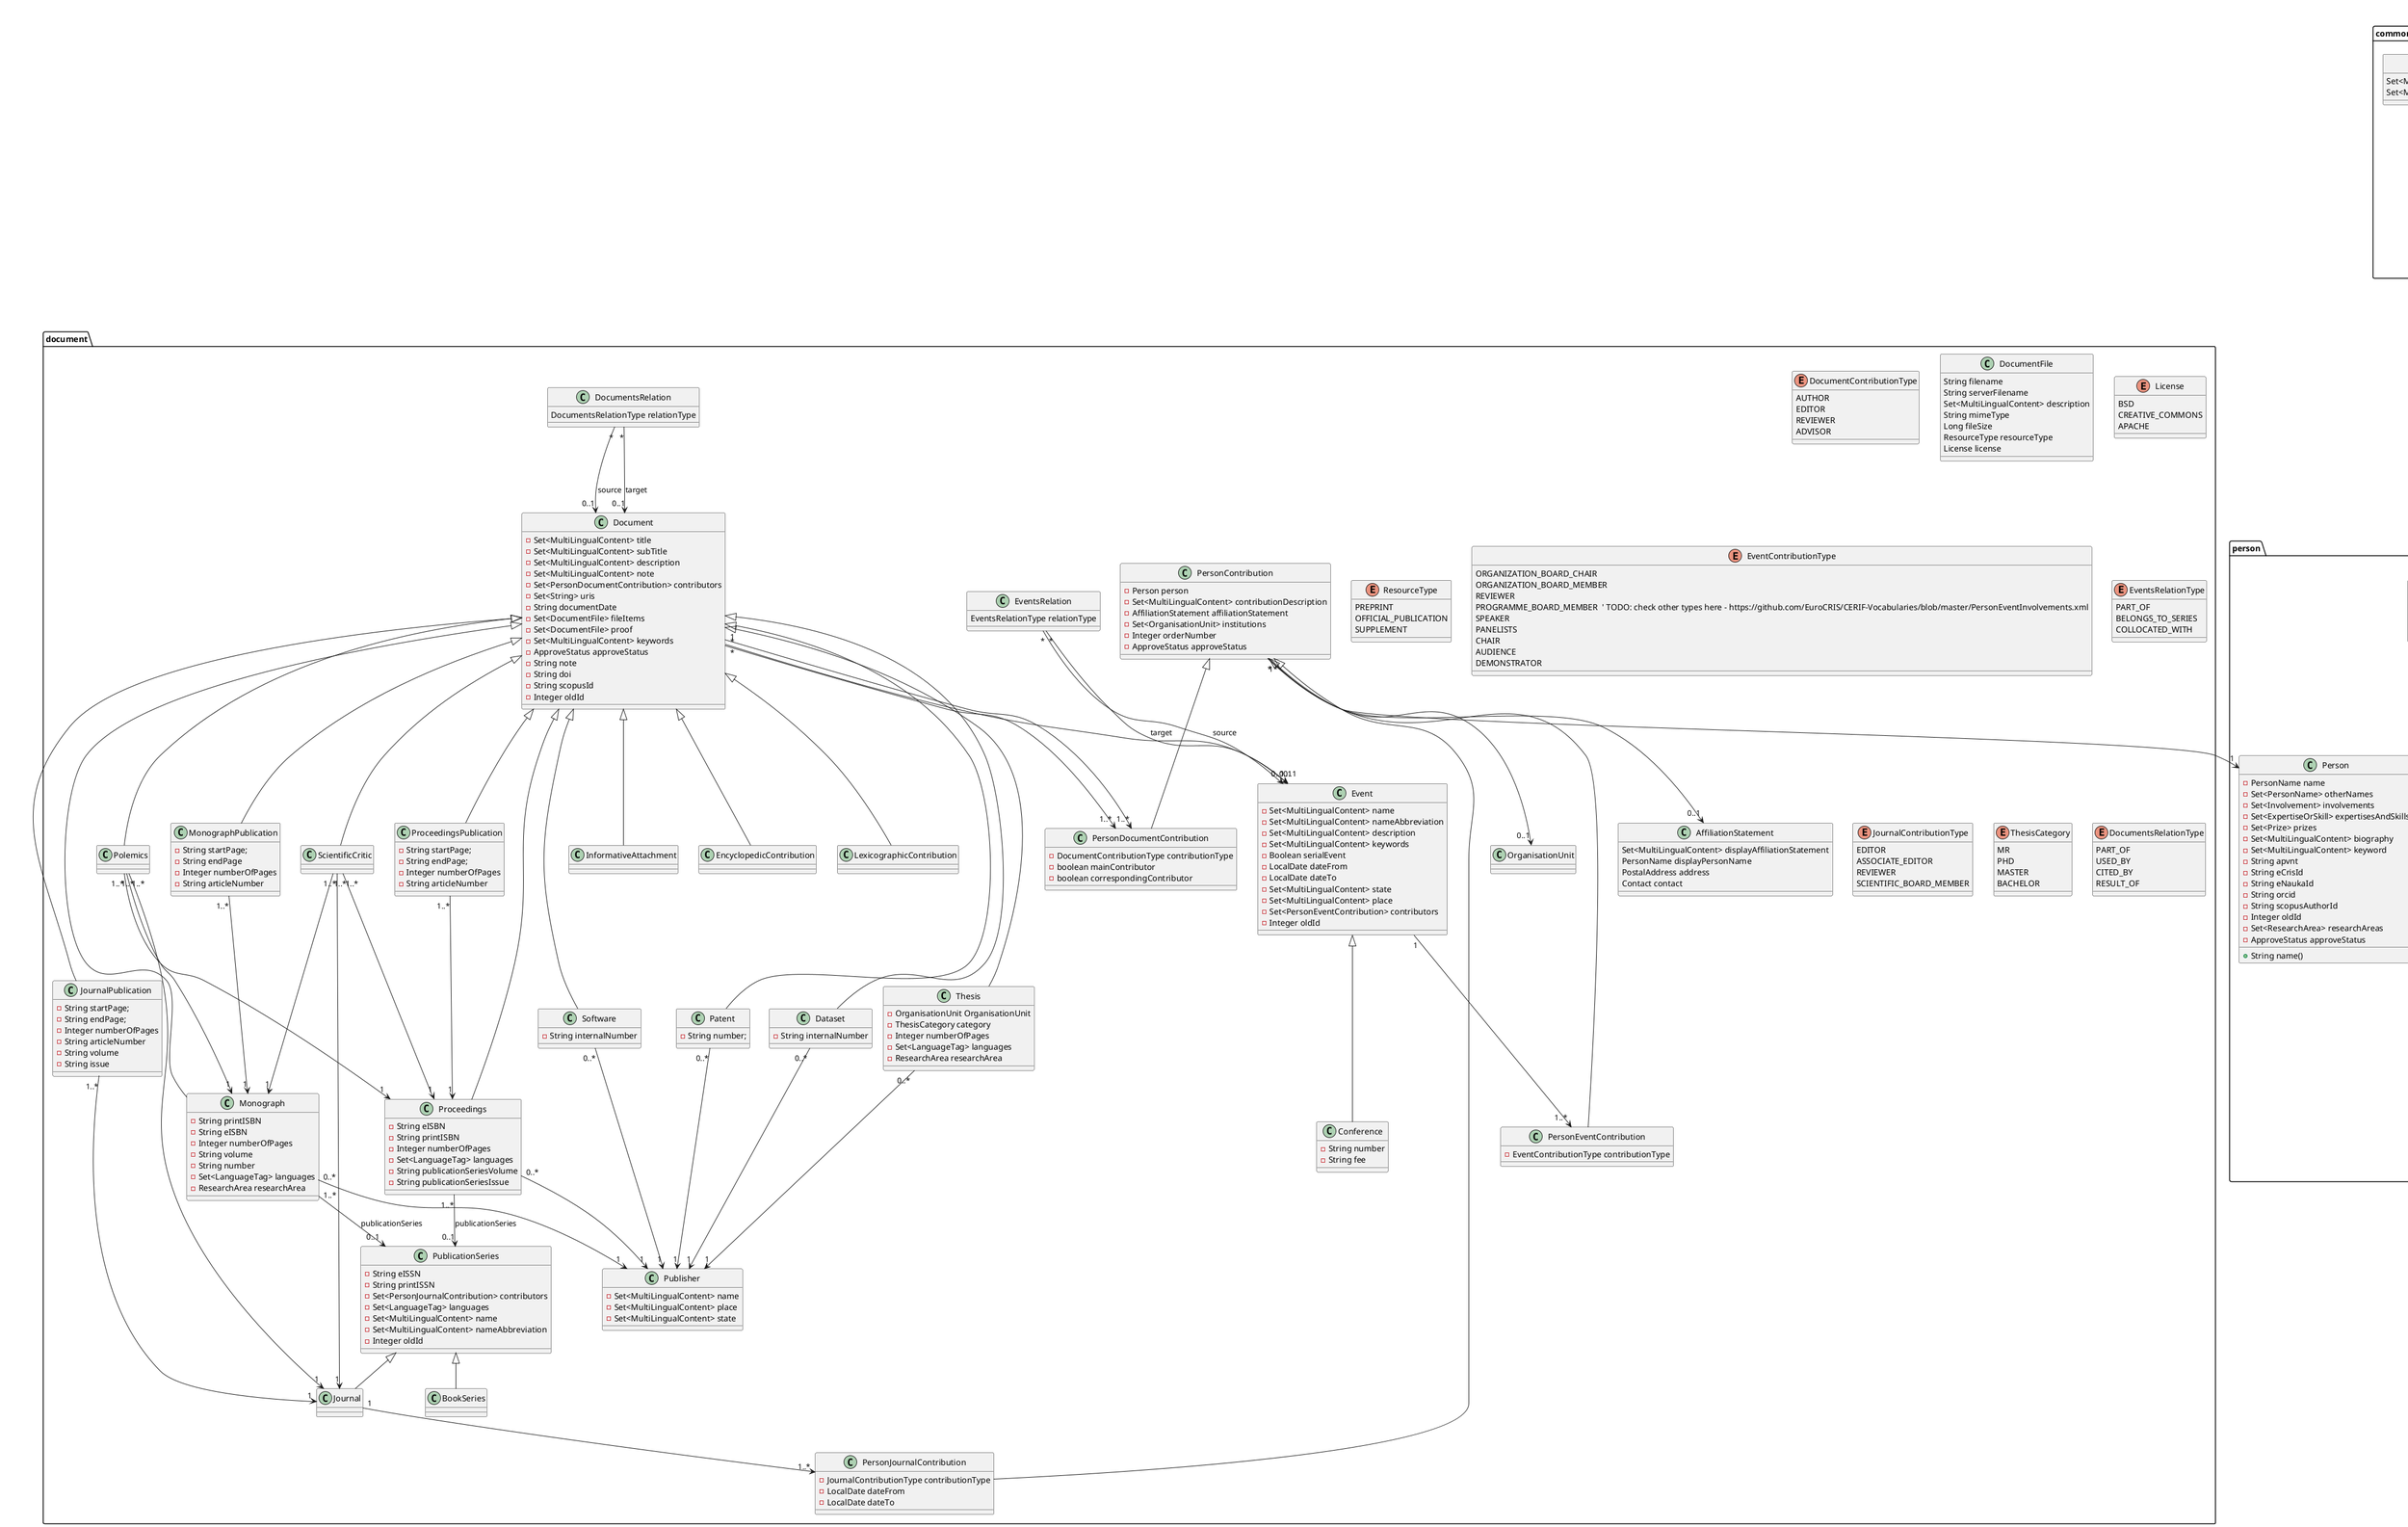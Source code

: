 @startuml teslaris

package commonTypes {

  enum ApproveStatus {
    REQUESTED
    APPROVED
    DECLINED
  }

  class Language {
    -String languageCode ' ISO 639-1 - https://www.loc.gov/standards/iso639-2/php/English_list.php
    -Set<MultiLingualContent> name
  }

  !startsub Language_Tag
    class LanguageTag {
      -String languageTag ' https://github.com/EuroCRIS/CERIF-Core/blob/main/datatypes/Language_Tag.md
      -String display
    }
  !endsub

  class Country {
    -String code ' ISO_3166_Alpha2_Code
    -Set<MultiLingualContent> name
  }

  !startsub Multilingual_Content
    class MultiLingualContent {
      LanguageTag language
      String content
      Integer priority
    }
  !endsub

  class GeoLocation {
    Double longitude
    Double latitude
    String address
  }

  class ResearchArea {
    Set<MultiLingualContent> name
    Set<MultiLingualContent> description
  }
  ResearchArea "1" --> "*" ResearchArea
}


package user {
  enum UserRole {
    ADMIN
    RESEARCHER
    INSTITUTIONAL_EDITOR
  }

  class Privilege {
    -String name
  }
  
  class Authority {
    -String name
    -Set<Privilege> privileges 
  }


  class User {
    -String email
    -String password
    -String note
    -Stirng firstname
    -Stirng lastname
    -LanguageTag preferedLanguage
    -boolean isActive
    -Authority authority
    -Person person
    -OrganisationUnit OrganisationUnit
  }

  class UserAccountActivation {
    -String code
    -LocalDateTime timestamp
  }
  UserActivation -> User

  class RefreshToken {
    -String refreshTokenValue
  }
  RefreshToken -> User
}


package person {

!startsub Person
  class Person {
    -PersonName name
    -Set<PersonName> otherNames
    +String name()
    -Set<Involvement> involvements
    -Set<ExpertiseOrSkill> expertisesAndSkills
    -Set<Prize> prizes
    -Set<MultiLingualContent> biography
    -Set<MultiLingualContent> keyword
    -String apvnt
    -String eCrisId
    -String eNaukaId
    -String orcid
    -String scopusAuthorId
    -Integer oldId
    -Set<ResearchArea> researchAreas
    -ApproveStatus approveStatus
  }
!endsub
  
  class PersonName {
    -String firstname
    -String otherName
    -String lastname
    -LocalDate dateFrom
    -LocalDate dateTo
  }

  class PersonalInfo {
    -LocalDate localBirth
    -String placeOfBrith
    -Sex sex
    -PostalAddress postalAddress
    -Contact contact
  }

  class Contact {
      -String contactEmail
      -String phoneNumber
  }

  class PostalAddress {
     -Country country
     -Set<MultiLingualContent> streetAndNumber
     -Set<MultiLingualContent> city
  }

  class Involvement {
    -LocalDate dateFrom
    -LocalDate dateTo
    -ApproveStatus approveStatus
    -Set<DocumentFile> proofs
    -InvolvementType involvementType
    -Set<MultiLingualContent> affiliationStatement
    ' an entity OrganisationUnit can be linked with Involvement, or it should be only specified in affiliationStatement
    ' it means if I studied in Germany, that institution record wouldn't be created in the database, it will be only specified in affiliationStatement
  }

  enum InvolvementType {
      STUDIED_AT
      COMPLETED_COURSE_AT
      POSTDOC_AT
      MEMBER_OF
      EMPLOYED_AT
      HIRED_BY ' or selfemployed
  }

  Involvement "*" --> "1" Person : person
  Involvement "*" --> "0..1" OrganisationUnit : orgUnit


  class Education extends Involvement {
    -Set<MultiLingualContent> thesisTitle
    -Set<MultiLingualContent> title
    -Set<MultiLingualContent> shortTitle
  }

  class Employment extends Involvement {
    -Position position
    -Set<MultiLingualContent> title
    -Set<MultiLingualContent> role
  }

  class Membership extends Involvement {
      -Set<MultiLingualContent> contributionDescription
      -Set<MultiLingualContent> role
  }

  class ExpertiseOrSkill {
    Set<MultiLingualContent> name
    Set<MultiLingualContent> description
    Set<DocumentFile> proofs
  }

  class LanguageKnowledge extends ExpertiseOrSkill {
      Language language
    '  int speakingLevel
    '  int readingLevel
    '  int writingLevel
  }
  ' the another example of expertise might be usage of some complex piece of equipment

  class Prize {
    Set<MultiLingualContent> title
    Set<MultiLingualContent> description
    Set<DocumentFile> proofs
    LocalDate date
  }

  enum Sex {
    MALE
    FEMALE
  }

}

package institution {
  !startsub Organisation_Unit
    class OrganisationUnit {
      -Set<MultiLingualContent> name
      -String nameAbbreviation
      -Set<MultiLingualContent> keyword
      -Set<ResearchArea> researchAreas
      -GeoLocation location
      -ApproveStatus approveStatus
      -Integer oldId
      -String scopusAfid
    }
  !endsub

  OrganisationUnitsRelation "*" --> "0..1" OrganisationUnit : source
  OrganisationUnitsRelation "*" --> "0..1" OrganisationUnit : target

  class OrganisationUnitsRelation {
    Set<MultiLingualContent> sourceAffiliationStatement
    Set<MultiLingualContent> targetAffiliationStatement
    OrganisationUnitRelationType relationType
    LocalDate dateFrom
    LocalDate dateTo
    ApproveStatus approveStatus
    Set<DocumentFile> proofs
  }


  enum OrganisationUnitsRelationType {
    BELONGS_TO
    MEMBER_OF
  }

}

package document {

  !startsub Person_Contribution
    enum DocumentContributionType {
      AUTHOR
      EDITOR
      REVIEWER
      ADVISOR
      ' TODO: check contribution types at https://credit.niso.org/ and https://github.com/EuroCRIS/CERIF-Vocabularies/blob/master/PersonOutputContributions.xml
    }
  !endsub

  class Publisher {
    -Set<MultiLingualContent> name
    -Set<MultiLingualContent> place
    -Set<MultiLingualContent> state
  }

  !startsub Person_Contribution
    class PersonContribution {
      -Person person
      -Set<MultiLingualContent> contributionDescription
      -AffiliationStatement affiliationStatement
      -Set<OrganisationUnit> institutions
      -Integer orderNumber
      -ApproveStatus approveStatus
      ' TODO: maybe we need here a new enumeration, whether contribution is claimed or not by author
    }

    PersonContribution "*" --> "0..1" OrganisationUnit
    PersonContribution "*" --> "1" Person
    PersonContribution "1" --> "0..1" AffiliationStatement
  !endsub

  !startsub Person_Contribution
    class AffiliationStatement {
      Set<MultiLingualContent> displayAffiliationStatement
      PersonName displayPersonName
      PostalAddress address
      Contact contact
    }
  !endsub

  !startsub Person_Document_Contribution
    class PersonDocumentContribution extends PersonContribution {
      -DocumentContributionType contributionType
      -boolean mainContributor
      -boolean correspondingContributor
    }
  !endsub

  !startsub Person_Contribution
    class DocumentFile {
      String filename
      String serverFilename
      Set<MultiLingualContent> description
      String mimeType
      Long fileSize
      ResourceType resourceType
      License license
    }
  !endsub

  enum License {
    BSD
    CREATIVE_COMMONS
    APACHE
  }

  enum ResourceType {
    PREPRINT
    OFFICIAL_PUBLICATION
    SUPPLEMENT
  }

  !startsub Document
    class Document {
      -Set<MultiLingualContent> title
      -Set<MultiLingualContent> subTitle
      -Set<MultiLingualContent> description
      -Set<MultiLingualContent> note
      -Set<PersonDocumentContribution> contributors
      -Set<String> uris
      -String documentDate
      -Set<DocumentFile> fileItems
      -Set<DocumentFile> proof
      -Set<MultiLingualContent> keywords
      -ApproveStatus approveStatus
      -String note
      -String doi
      -String scopusId
      -Integer oldId
    }
  !endsub

  class ProceedingsPublication extends Document {
    -String startPage;
    -String endPage;
    -Integer numberOfPages
    -String articleNumber
  }

  class Proceedings extends Document {
    -String eISBN
    -String printISBN
    -Integer numberOfPages
    -Set<LanguageTag> languages
    -String publicationSeriesVolume
    -String publicationSeriesIssue
  }

  class Conference extends Event{
    -String number
    -String fee
  }

  !startsub Event
    class Event {
      -Set<MultiLingualContent> name
      -Set<MultiLingualContent> nameAbbreviation
      -Set<MultiLingualContent> description
      -Set<MultiLingualContent> keywords
      -Boolean serialEvent
      -LocalDate dateFrom
      -LocalDate dateTo
      -Set<MultiLingualContent> state
      -Set<MultiLingualContent> place
      -Set<PersonEventContribution> contributors
      -Integer oldId
    }
  !endsub

  enum EventContributionType {
     ORGANIZATION_BOARD_CHAIR
     ORGANIZATION_BOARD_MEMBER
     REVIEWER
     PROGRAMME_BOARD_MEMBER  ' TODO: check other types here - https://github.com/EuroCRIS/CERIF-Vocabularies/blob/master/PersonEventInvolvements.xml
     SPEAKER
     PANELISTS
     CHAIR
     AUDIENCE
     DEMONSTRATOR
  }

  class PersonEventContribution extends PersonContribution {
     -EventContributionType contributionType
  }

  EventsRelation "*" --> "0..1" Event : source
  EventsRelation "*" --> "0..1" Event : target

  class EventsRelation {
    EventsRelationType relationType
  }


  enum EventsRelationType {
    PART_OF
' the relation type above is used to link one event which is part of the another event (for instance, workshop at a conference)
    BELONGS_TO_SERIES
' the relation type above is used to link an event occurence (conference, for instance ICIST 2023) with event series (event with data property serialEvent=true, for instance ICIST)
    COLLOCATED_WITH
' the relation type above is used to link two events organized together
  }

  ProceedingsPublication "1..*" --> "1" Proceedings
' Proceedings "1..*" --> "1" Conference the relation below should replace this one. However, the conference should have one or more linked proceedings,
' but also any event (for instance plenary presentation is an event which is part of conference) could have linked documents (presentation, dataset, etc.)
  
  !startsub Document
    Document "*" --> "0..1" Event
    Document "*" --> "1..*" PersonDocumentContribution
  !endsub
  
  Proceedings "1..*" --> "0..1" PublicationSeries : publicationSeries

  !startsub Journal_Publication
    class JournalPublication extends Document {
      -String startPage;
      -String endPage;
      -Integer numberOfPages
      -String articleNumber
      -String volume
      -String issue
    }
  !endsub

  class PublicationSeries {
    -String eISSN
    -String printISSN
    -Set<PersonJournalContribution> contributors
    -Set<LanguageTag> languages
    -Set<MultiLingualContent> name
    -Set<MultiLingualContent> nameAbbreviation
    -Integer oldId
  }

  class Journal extends PublicationSeries {
  }

  class BookSeries extends PublicationSeries {
    ' for instance https://www.springer.com/gp/computer-science/lncs
  }

  class PersonJournalContribution extends PersonContribution {
    -JournalContributionType contributionType
    -LocalDate dateFrom
    -LocalDate dateTo
  }

  enum JournalContributionType {
    EDITOR
    ASSOCIATE_EDITOR
    REVIEWER
    SCIENTIFIC_BOARD_MEMBER
  }


  JournalPublication "1..*" --> "1" Journal

  class MonographPublication extends Document {
    -String startPage;
	-String endPage
    -Integer numberOfPages
    -String articleNumber
  }

  class Monograph extends Document {
    -String printISBN
    -String eISBN
    -Integer numberOfPages
    -String volume
    ' volume and number are defined only in the case publicationSeries is defined.
    ' We can even model that with link entity PublicationToPublicationSeriesRelation (with volume and number)
    -String number
    -Set<LanguageTag> languages
    -ResearchArea researchArea
  }

  Monograph "1..*" --> "0..1" PublicationSeries : publicationSeries

  MonographPublication "1..*" --> "1" Monograph

  class Patent extends Document {
    -String number;
  }

  class InformativeAttachment extends Document {
  }

  class EncyclopedicContribution extends Document {
  }

  class LexicographicContribution extends Document {
  }

  class ScientificCritic extends Document {
  }

  ScientificCritic "1..*" --> "1" Journal

  ScientificCritic "1..*" --> "1" Monograph

  ScientificCritic "1..*" --> "1" Proceedings

  class Polemics extends Document {
  }

  Polemics "1..*" --> "1" Journal

  Polemics "1..*" --> "1" Monograph

  Polemics "1..*" --> "1" Proceedings

  class Thesis extends Document {
    -OrganisationUnit OrganisationUnit
    -ThesisCategory category
    -Integer numberOfPages
    -Set<LanguageTag> languages
    -ResearchArea researchArea
  }

  class Dataset extends Document {
    -String internalNumber
  }

  class Software extends Document {
    -String internalNumber
  }

  enum ThesisCategory {
    MR
    PHD
    MASTER
    BACHELOR
  }


  Document "1" --> "1..*" PersonDocumentContribution
  Journal "1" --> "1..*" PersonJournalContribution
  Event "1" --> "1..*" PersonEventContribution
  Thesis "0..*" --> "1" Publisher
  Monograph "0..*" --> "1" Publisher
  Proceedings "0..*" --> "1" Publisher
  Patent "0..*" --> "1" Publisher
  Dataset "0..*" --> "1" Publisher
  Software "0..*" --> "1" Publisher


  DocumentsRelation "*" --> "0..1" Document : source
  DocumentsRelation "*" --> "0..1" Document : target

  class DocumentsRelation {
    DocumentsRelationType relationType
  }


  enum DocumentsRelationType {
    PART_OF
    USED_BY
    CITED_BY
    RESULT_OF
  }

}

package project {

  class Project {
    Set<MultiLingualContent> name
    Set<MultiLingualContent> description
    Set<MultiLingualContent> nameAbbreviation
    Set<MultiLingualContent> keywords
    Set<MultiLingualContent> note
    Set<String> uris
    Set<PersonProjectContribution> contributors
    Set<ProjectDocument> documents
    LocalDate dateFrom
    LocalDate dateTo
    Set<ProjectStatus> statuses
    ProjectType type
    Set<Funding> fundings
  }

  enum ProjectStatus {
    PROPOSAL
    SUBMITTED
    REJECTED
    APPROVED
    STARTED
    COMPLETED
  }

  enum ProjectType {
    INTERNAL
    INTERNATIONAL
    NATIONAL
  }

  class Funding {
    String fundingNumber
    DocumentFile agreement
    Set<MultiLingualContent> fundingCall
    Set<MultiLingualContent> fundingProgram
    Set<MultiLingualContent> fundingAgency
    MonetaryAmount grant
    LocalDate dateFrom
    LocalDate dateTo
  }

  class MonetaryAmount {
    double amount
    Currency currency
  }

  class Currency {
    Set<MultiLingualContent> name
    String symbol ' for instance - $
    String code  ' for instance USD
  }

  class PersonProjectContribution extends PersonContribution {
    ProjectContributionType contributionType
    LocalDate dateFrom
    LocalDate dateTo
  }

  enum ProjectContributionType {
    PRINCIPLE_INVESTIGATOR
    PARTICIPATION
  }

  ProjectsRelation "*" --> "1" Project : source
  ProjectsRelation "*" --> "1" Project : target

  class ProjectsRelation {
    ProjectsRelationType relationType
    LocalDate dateFrom
    LocalDate dateTo
  }


  enum ProjectsRelationType {
    PART_OF
    RESULT_OF
    PREDECESSOR
  }


  class ProjectDocument {
    Document document
    ProjectDocumentType relationType
  }


  enum ProjectDocumentType {
    REPORT
    RESULT
    USED
  }

}

@enduml

